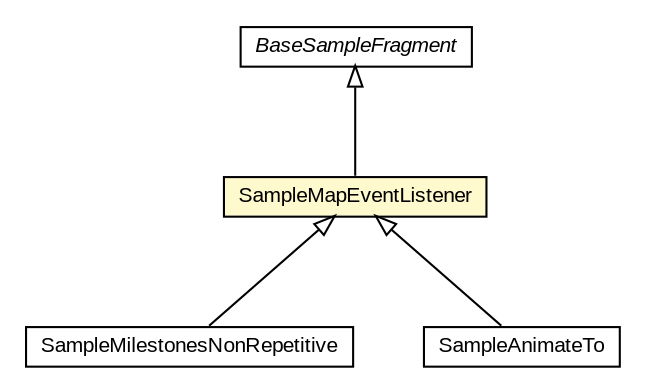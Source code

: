 #!/usr/local/bin/dot
#
# Class diagram 
# Generated by UMLGraph version R5_6-24-gf6e263 (http://www.umlgraph.org/)
#

digraph G {
	edge [fontname="arial",fontsize=10,labelfontname="arial",labelfontsize=10];
	node [fontname="arial",fontsize=10,shape=plaintext];
	nodesep=0.25;
	ranksep=0.5;
	// org.osmdroid.samplefragments.BaseSampleFragment
	c261262 [label=<<table title="org.osmdroid.samplefragments.BaseSampleFragment" border="0" cellborder="1" cellspacing="0" cellpadding="2" port="p" href="../BaseSampleFragment.html">
		<tr><td><table border="0" cellspacing="0" cellpadding="1">
<tr><td align="center" balign="center"><font face="arial italic"> BaseSampleFragment </font></td></tr>
		</table></td></tr>
		</table>>, URL="../BaseSampleFragment.html", fontname="arial", fontcolor="black", fontsize=10.0];
	// org.osmdroid.samplefragments.data.SampleMilestonesNonRepetitive
	c261288 [label=<<table title="org.osmdroid.samplefragments.data.SampleMilestonesNonRepetitive" border="0" cellborder="1" cellspacing="0" cellpadding="2" port="p" href="../data/SampleMilestonesNonRepetitive.html">
		<tr><td><table border="0" cellspacing="0" cellpadding="1">
<tr><td align="center" balign="center"> SampleMilestonesNonRepetitive </td></tr>
		</table></td></tr>
		</table>>, URL="../data/SampleMilestonesNonRepetitive.html", fontname="arial", fontcolor="black", fontsize=10.0];
	// org.osmdroid.samplefragments.events.SampleAnimateTo
	c261318 [label=<<table title="org.osmdroid.samplefragments.events.SampleAnimateTo" border="0" cellborder="1" cellspacing="0" cellpadding="2" port="p" href="./SampleAnimateTo.html">
		<tr><td><table border="0" cellspacing="0" cellpadding="1">
<tr><td align="center" balign="center"> SampleAnimateTo </td></tr>
		</table></td></tr>
		</table>>, URL="./SampleAnimateTo.html", fontname="arial", fontcolor="black", fontsize=10.0];
	// org.osmdroid.samplefragments.events.SampleMapEventListener
	c261322 [label=<<table title="org.osmdroid.samplefragments.events.SampleMapEventListener" border="0" cellborder="1" cellspacing="0" cellpadding="2" port="p" bgcolor="lemonChiffon" href="./SampleMapEventListener.html">
		<tr><td><table border="0" cellspacing="0" cellpadding="1">
<tr><td align="center" balign="center"> SampleMapEventListener </td></tr>
		</table></td></tr>
		</table>>, URL="./SampleMapEventListener.html", fontname="arial", fontcolor="black", fontsize=10.0];
	//org.osmdroid.samplefragments.data.SampleMilestonesNonRepetitive extends org.osmdroid.samplefragments.events.SampleMapEventListener
	c261322:p -> c261288:p [dir=back,arrowtail=empty];
	//org.osmdroid.samplefragments.events.SampleAnimateTo extends org.osmdroid.samplefragments.events.SampleMapEventListener
	c261322:p -> c261318:p [dir=back,arrowtail=empty];
	//org.osmdroid.samplefragments.events.SampleMapEventListener extends org.osmdroid.samplefragments.BaseSampleFragment
	c261262:p -> c261322:p [dir=back,arrowtail=empty];
}

